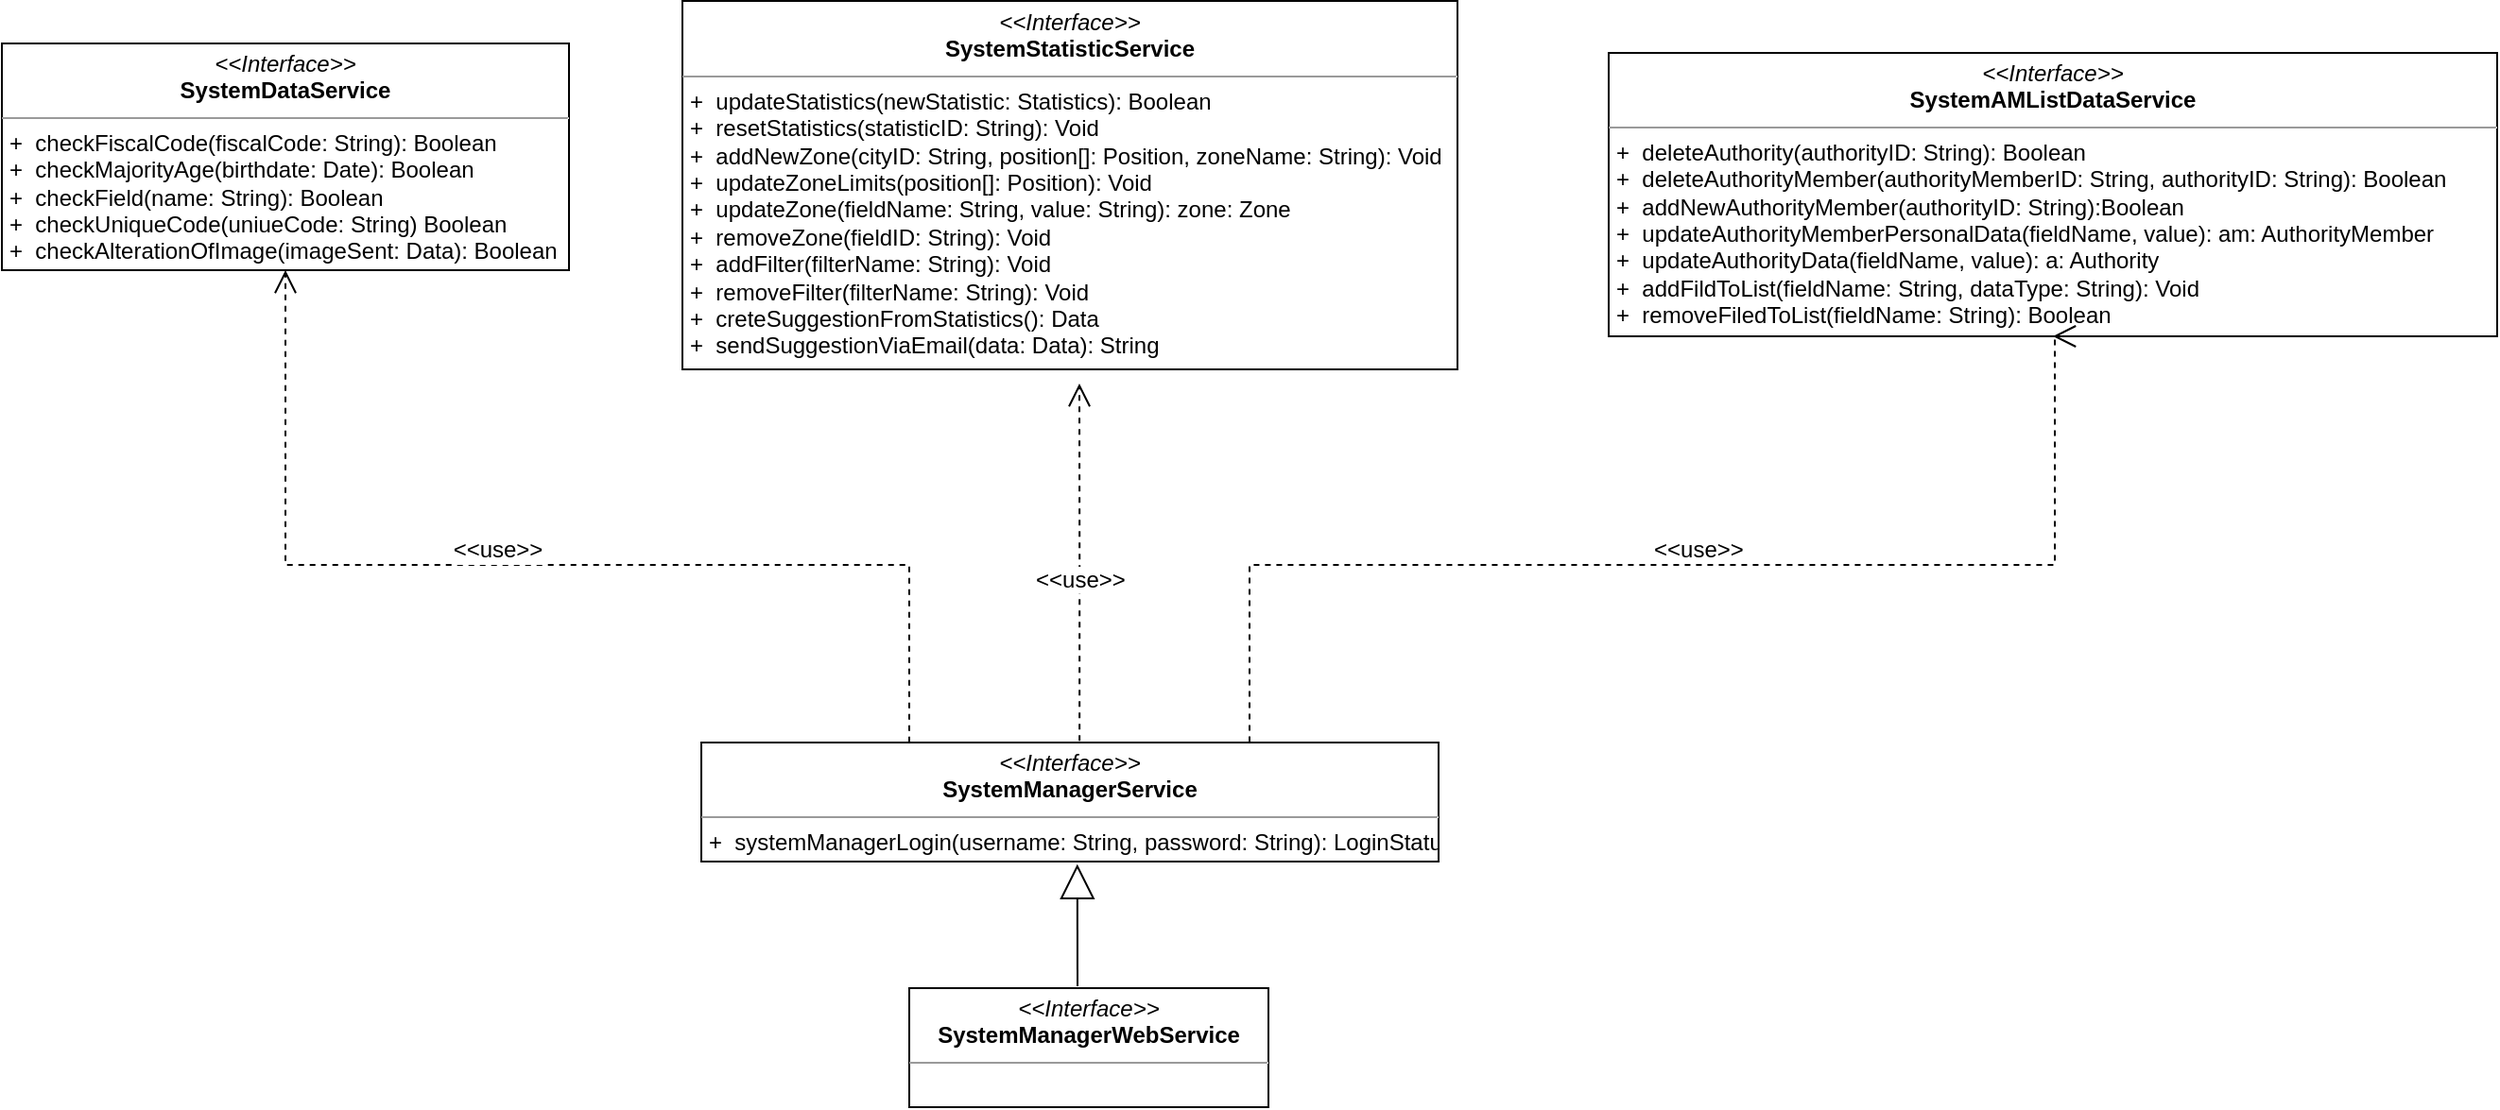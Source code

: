 <mxfile version="12.3.4" type="github" pages="1">
  <diagram name="Page-1" id="c4acf3e9-155e-7222-9cf6-157b1a14988f">
    <mxGraphModel dx="1874" dy="578" grid="1" gridSize="10" guides="1" tooltips="1" connect="1" arrows="1" fold="1" page="1" pageScale="1" pageWidth="850" pageHeight="1100" background="#ffffff" math="0" shadow="0">
      <root>
        <mxCell id="0"/>
        <mxCell id="1" parent="0"/>
        <mxCell id="5d2195bd80daf111-12" value="&lt;p style=&quot;margin: 0px ; margin-top: 4px ; text-align: center&quot;&gt;&lt;i&gt;&amp;lt;&amp;lt;Interface&amp;gt;&amp;gt;&lt;/i&gt;&lt;br&gt;&lt;b&gt;SystemDataService&lt;/b&gt;&lt;/p&gt;&lt;hr size=&quot;1&quot;&gt;&lt;p style=&quot;margin: 0px ; margin-left: 4px&quot;&gt;+&amp;nbsp; checkFiscalCode(fiscalCode: String): Boolean&lt;br&gt;&lt;/p&gt;&lt;p style=&quot;margin: 0px ; margin-left: 4px&quot;&gt;+&amp;nbsp; checkMajorityAge(birthdate: Date): Boolean&lt;/p&gt;&lt;p style=&quot;margin: 0px ; margin-left: 4px&quot;&gt;+&amp;nbsp; checkField(name: String): Boolean&lt;/p&gt;&lt;p style=&quot;margin: 0px ; margin-left: 4px&quot;&gt;+&amp;nbsp; checkUniqueCode(uniueCode: String) Boolean&lt;/p&gt;&lt;p style=&quot;margin: 0px ; margin-left: 4px&quot;&gt;+&amp;nbsp; checkAlterationOfImage(imageSent: Data): Boolean&lt;/p&gt;" style="verticalAlign=top;align=left;overflow=fill;fontSize=12;fontFamily=Helvetica;html=1;rounded=0;shadow=0;comic=0;labelBackgroundColor=none;strokeWidth=1" parent="1" vertex="1">
          <mxGeometry x="-500" y="70" width="300" height="120" as="geometry"/>
        </mxCell>
        <mxCell id="5d2195bd80daf111-18" value="&lt;p style=&quot;margin: 0px ; margin-top: 4px ; text-align: center&quot;&gt;&lt;i&gt;&amp;lt;&amp;lt;Interface&amp;gt;&amp;gt;&lt;/i&gt;&lt;br&gt;&lt;b&gt;SystemManagerService&lt;/b&gt;&lt;/p&gt;&lt;hr size=&quot;1&quot;&gt;&lt;p style=&quot;margin: 0px ; margin-left: 4px&quot;&gt;+&amp;nbsp; systemManagerLogin(username: String, password: String): LoginStatus&lt;br&gt;&lt;/p&gt;&lt;hr size=&quot;1&quot;&gt;" style="verticalAlign=top;align=left;overflow=fill;fontSize=12;fontFamily=Helvetica;html=1;rounded=0;shadow=0;comic=0;labelBackgroundColor=none;strokeWidth=1" parent="1" vertex="1">
          <mxGeometry x="-130" y="440" width="390" height="63" as="geometry"/>
        </mxCell>
        <mxCell id="5d2195bd80daf111-25" style="edgeStyle=orthogonalEdgeStyle;rounded=0;html=1;dashed=1;labelBackgroundColor=none;startFill=0;endArrow=open;endFill=0;endSize=10;fontFamily=Verdana;fontSize=10;exitX=0.513;exitY=-0.014;exitDx=0;exitDy=0;exitPerimeter=0;" parent="1" source="5d2195bd80daf111-18" edge="1">
          <mxGeometry relative="1" as="geometry">
            <Array as="points"/>
            <mxPoint x="70" y="439.5" as="sourcePoint"/>
            <mxPoint x="70" y="250" as="targetPoint"/>
          </mxGeometry>
        </mxCell>
        <mxCell id="5d2195bd80daf111-19" value="&lt;p style=&quot;margin: 0px ; margin-top: 4px ; text-align: center&quot;&gt;&lt;i&gt;&amp;lt;&amp;lt;Interface&amp;gt;&amp;gt;&lt;/i&gt;&lt;br&gt;&lt;b&gt;SystemAMListDataService&lt;/b&gt;&lt;/p&gt;&lt;hr size=&quot;1&quot;&gt;&lt;p style=&quot;margin: 0px ; margin-left: 4px&quot;&gt;+&amp;nbsp; deleteAuthority(authorityID: String): Boolean&lt;br&gt;&lt;/p&gt;&lt;p style=&quot;margin: 0px ; margin-left: 4px&quot;&gt;+&amp;nbsp; deleteAuthorityMember(authorityMemberID: String, authorityID: String): Boolean&lt;br&gt;&lt;/p&gt;&lt;p style=&quot;margin: 0px ; margin-left: 4px&quot;&gt;+&amp;nbsp; addNewAuthorityMember(authorityID: String):Boolean&lt;/p&gt;&lt;p style=&quot;margin: 0px ; margin-left: 4px&quot;&gt;+&amp;nbsp; updateAuthorityMemberPersonalData(fieldName, value): am: AuthorityMember&lt;br&gt;&lt;/p&gt;&lt;p style=&quot;margin: 0px ; margin-left: 4px&quot;&gt;+&amp;nbsp; updateAuthorityData(fieldName, value): a: Authority&lt;/p&gt;&lt;p style=&quot;margin: 0px ; margin-left: 4px&quot;&gt;+&amp;nbsp; addFildToList(fieldName: String, dataType: String): Void&lt;br&gt;&lt;/p&gt;&lt;p style=&quot;margin: 0px ; margin-left: 4px&quot;&gt;+&amp;nbsp; removeFiledToList(fieldName: String): Boolean&lt;br&gt;&lt;/p&gt;&lt;p style=&quot;margin: 0px ; margin-left: 4px&quot;&gt;&lt;br&gt;&lt;/p&gt;" style="verticalAlign=top;align=left;overflow=fill;fontSize=12;fontFamily=Helvetica;html=1;rounded=0;shadow=0;comic=0;labelBackgroundColor=none;strokeWidth=1" parent="1" vertex="1">
          <mxGeometry x="350" y="75" width="470" height="150" as="geometry"/>
        </mxCell>
        <mxCell id="5d2195bd80daf111-20" value="&lt;p style=&quot;margin: 0px ; margin-top: 4px ; text-align: center&quot;&gt;&lt;i&gt;&amp;lt;&amp;lt;Interface&amp;gt;&amp;gt;&lt;/i&gt;&lt;br&gt;&lt;b&gt;SystemStatisticService&lt;/b&gt;&lt;/p&gt;&lt;hr size=&quot;1&quot;&gt;&lt;p style=&quot;margin: 0px ; margin-left: 4px&quot;&gt;+&amp;nbsp; updateStatistics(newStatistic: Statistics): Boolean&lt;/p&gt;&lt;p style=&quot;margin: 0px ; margin-left: 4px&quot;&gt;+&amp;nbsp; resetStatistics(statisticID: String): Void&lt;/p&gt;&lt;p style=&quot;margin: 0px ; margin-left: 4px&quot;&gt;+&amp;nbsp; addNewZone(cityID: String, position[]: Position, zoneName: String): Void&lt;/p&gt;&lt;p style=&quot;margin: 0px ; margin-left: 4px&quot;&gt;+&amp;nbsp; updateZoneLimits(position[]: Position): Void&lt;/p&gt;&lt;p style=&quot;margin: 0px ; margin-left: 4px&quot;&gt;+&amp;nbsp; updateZone(fieldName: String, value: String): zone: Zone&lt;/p&gt;&lt;p style=&quot;margin: 0px ; margin-left: 4px&quot;&gt;+&amp;nbsp; removeZone(fieldID: String): Void&lt;/p&gt;&lt;p style=&quot;margin: 0px ; margin-left: 4px&quot;&gt;+&amp;nbsp; addFilter(filterName: String): Void&lt;/p&gt;&lt;p style=&quot;margin: 0px ; margin-left: 4px&quot;&gt;+&amp;nbsp; removeFilter(filterName: String): Void&lt;/p&gt;&lt;p style=&quot;margin: 0px ; margin-left: 4px&quot;&gt;+&amp;nbsp; creteSuggestionFromStatistics(): Data&lt;/p&gt;&lt;p style=&quot;margin: 0px ; margin-left: 4px&quot;&gt;+&amp;nbsp; sendSuggestionViaEmail(data: Data): String&lt;br&gt;&lt;/p&gt;" style="verticalAlign=top;align=left;overflow=fill;fontSize=12;fontFamily=Helvetica;html=1;rounded=0;shadow=0;comic=0;labelBackgroundColor=none;strokeWidth=1" parent="1" vertex="1">
          <mxGeometry x="-140" y="47.5" width="410" height="195" as="geometry"/>
        </mxCell>
        <mxCell id="s36P4UgbO5DQNXLdaXkT-3" style="edgeStyle=orthogonalEdgeStyle;rounded=0;html=1;dashed=1;labelBackgroundColor=none;startFill=0;endArrow=open;endFill=0;endSize=10;fontFamily=Verdana;fontSize=10;entryX=0.5;entryY=1;entryDx=0;entryDy=0;" parent="1" target="5d2195bd80daf111-12" edge="1">
          <mxGeometry relative="1" as="geometry">
            <Array as="points">
              <mxPoint x="-20" y="346"/>
              <mxPoint x="-350" y="346"/>
            </Array>
            <mxPoint x="-20" y="439.857" as="sourcePoint"/>
            <mxPoint x="-20" y="251.286" as="targetPoint"/>
          </mxGeometry>
        </mxCell>
        <mxCell id="s36P4UgbO5DQNXLdaXkT-6" value="&amp;lt;&amp;lt;use&amp;gt;&amp;gt;" style="text;html=1;align=center;verticalAlign=middle;resizable=0;points=[];;labelBackgroundColor=#ffffff;" parent="s36P4UgbO5DQNXLdaXkT-3" vertex="1" connectable="0">
          <mxGeometry x="0.088" y="2" relative="1" as="geometry">
            <mxPoint x="3.5" y="-10.5" as="offset"/>
          </mxGeometry>
        </mxCell>
        <mxCell id="s36P4UgbO5DQNXLdaXkT-4" style="edgeStyle=orthogonalEdgeStyle;rounded=0;html=1;dashed=1;labelBackgroundColor=none;startFill=0;endArrow=open;endFill=0;endSize=10;fontFamily=Verdana;fontSize=10;entryX=0.5;entryY=1;entryDx=0;entryDy=0;" parent="1" target="5d2195bd80daf111-19" edge="1">
          <mxGeometry relative="1" as="geometry">
            <Array as="points">
              <mxPoint x="160" y="346"/>
              <mxPoint x="586" y="346"/>
            </Array>
            <mxPoint x="160" y="439.786" as="sourcePoint"/>
            <mxPoint x="-170" y="199.786" as="targetPoint"/>
          </mxGeometry>
        </mxCell>
        <mxCell id="s36P4UgbO5DQNXLdaXkT-7" value="&amp;lt;&amp;lt;use&amp;gt;&amp;gt;" style="text;html=1;" parent="1" vertex="1">
          <mxGeometry x="372" y="324" width="40" height="30" as="geometry"/>
        </mxCell>
        <mxCell id="s36P4UgbO5DQNXLdaXkT-8" value="&amp;lt;&amp;lt;use&amp;gt;&amp;gt;" style="text;html=1;labelBackgroundColor=#ffffff;" parent="1" vertex="1">
          <mxGeometry x="45" y="340" width="40" height="28" as="geometry"/>
        </mxCell>
        <mxCell id="f9JnHMSH0t3R4trapDHv-1" value="&lt;p style=&quot;margin: 0px ; margin-top: 4px ; text-align: center&quot;&gt;&lt;i&gt;&amp;lt;&amp;lt;Interface&amp;gt;&amp;gt;&lt;/i&gt;&lt;br&gt;&lt;b&gt;SystemManagerWebService&lt;/b&gt;&lt;/p&gt;&lt;hr size=&quot;1&quot;&gt;" style="verticalAlign=top;align=left;overflow=fill;fontSize=12;fontFamily=Helvetica;html=1;rounded=0;shadow=0;comic=0;labelBackgroundColor=none;strokeWidth=1" parent="1" vertex="1">
          <mxGeometry x="-20" y="570" width="190" height="63" as="geometry"/>
        </mxCell>
        <mxCell id="f9JnHMSH0t3R4trapDHv-3" value="" style="endArrow=block;endSize=16;endFill=0;html=1;entryX=0.51;entryY=1.022;entryDx=0;entryDy=0;entryPerimeter=0;" parent="1" target="5d2195bd80daf111-18" edge="1">
          <mxGeometry width="160" relative="1" as="geometry">
            <mxPoint x="69" y="569" as="sourcePoint"/>
            <mxPoint x="69" y="510" as="targetPoint"/>
          </mxGeometry>
        </mxCell>
      </root>
    </mxGraphModel>
  </diagram>
</mxfile>
